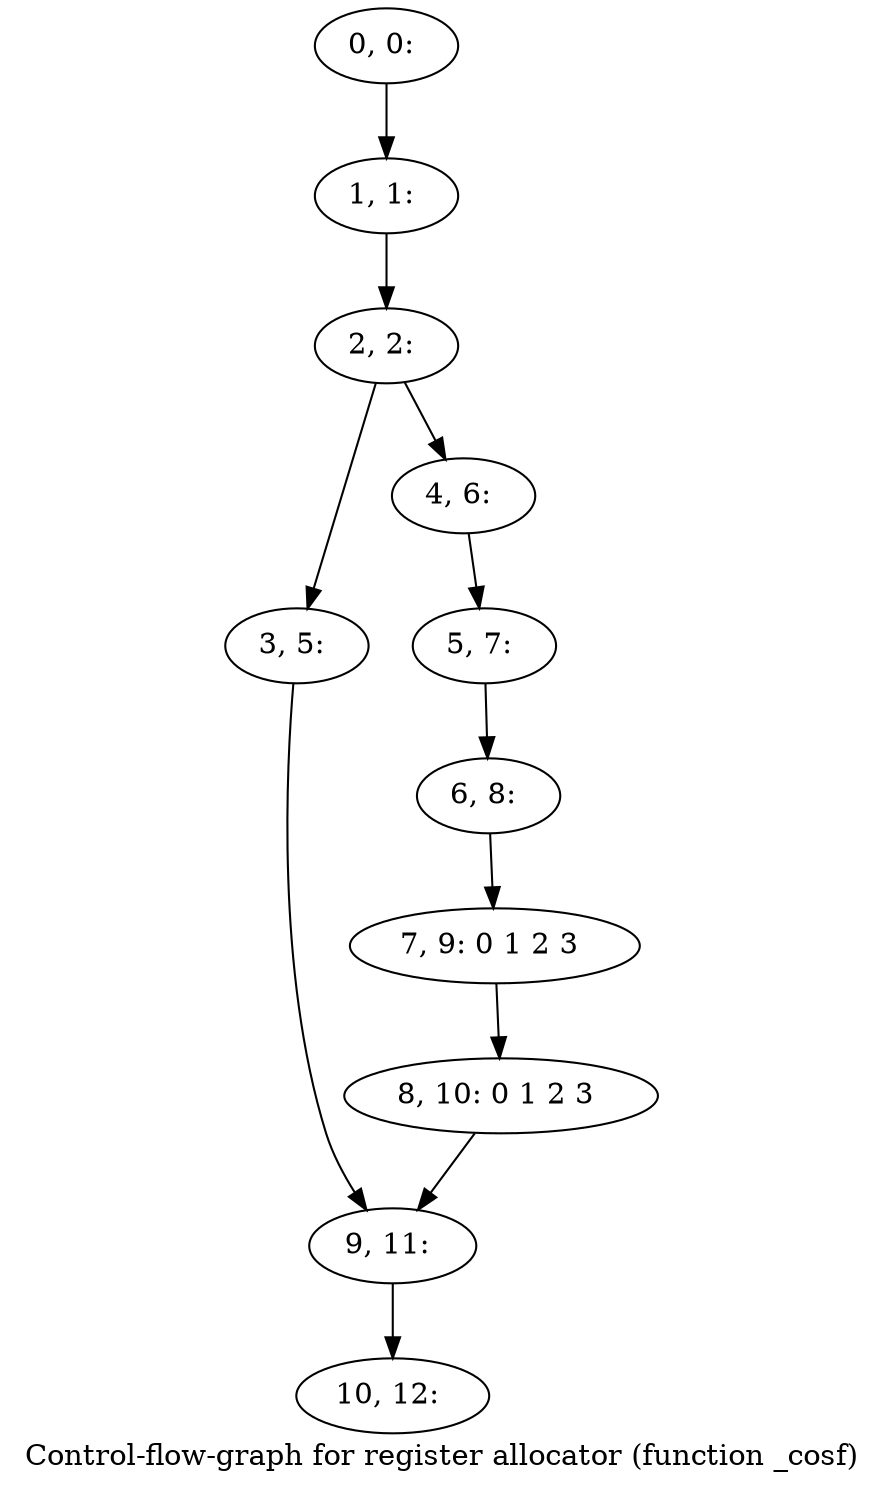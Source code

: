 digraph G {
graph [label="Control-flow-graph for register allocator (function _cosf)"]
0[label="0, 0: "];
1[label="1, 1: "];
2[label="2, 2: "];
3[label="3, 5: "];
4[label="4, 6: "];
5[label="5, 7: "];
6[label="6, 8: "];
7[label="7, 9: 0 1 2 3 "];
8[label="8, 10: 0 1 2 3 "];
9[label="9, 11: "];
10[label="10, 12: "];
0->1 ;
1->2 ;
2->3 ;
2->4 ;
3->9 ;
4->5 ;
5->6 ;
6->7 ;
7->8 ;
8->9 ;
9->10 ;
}
